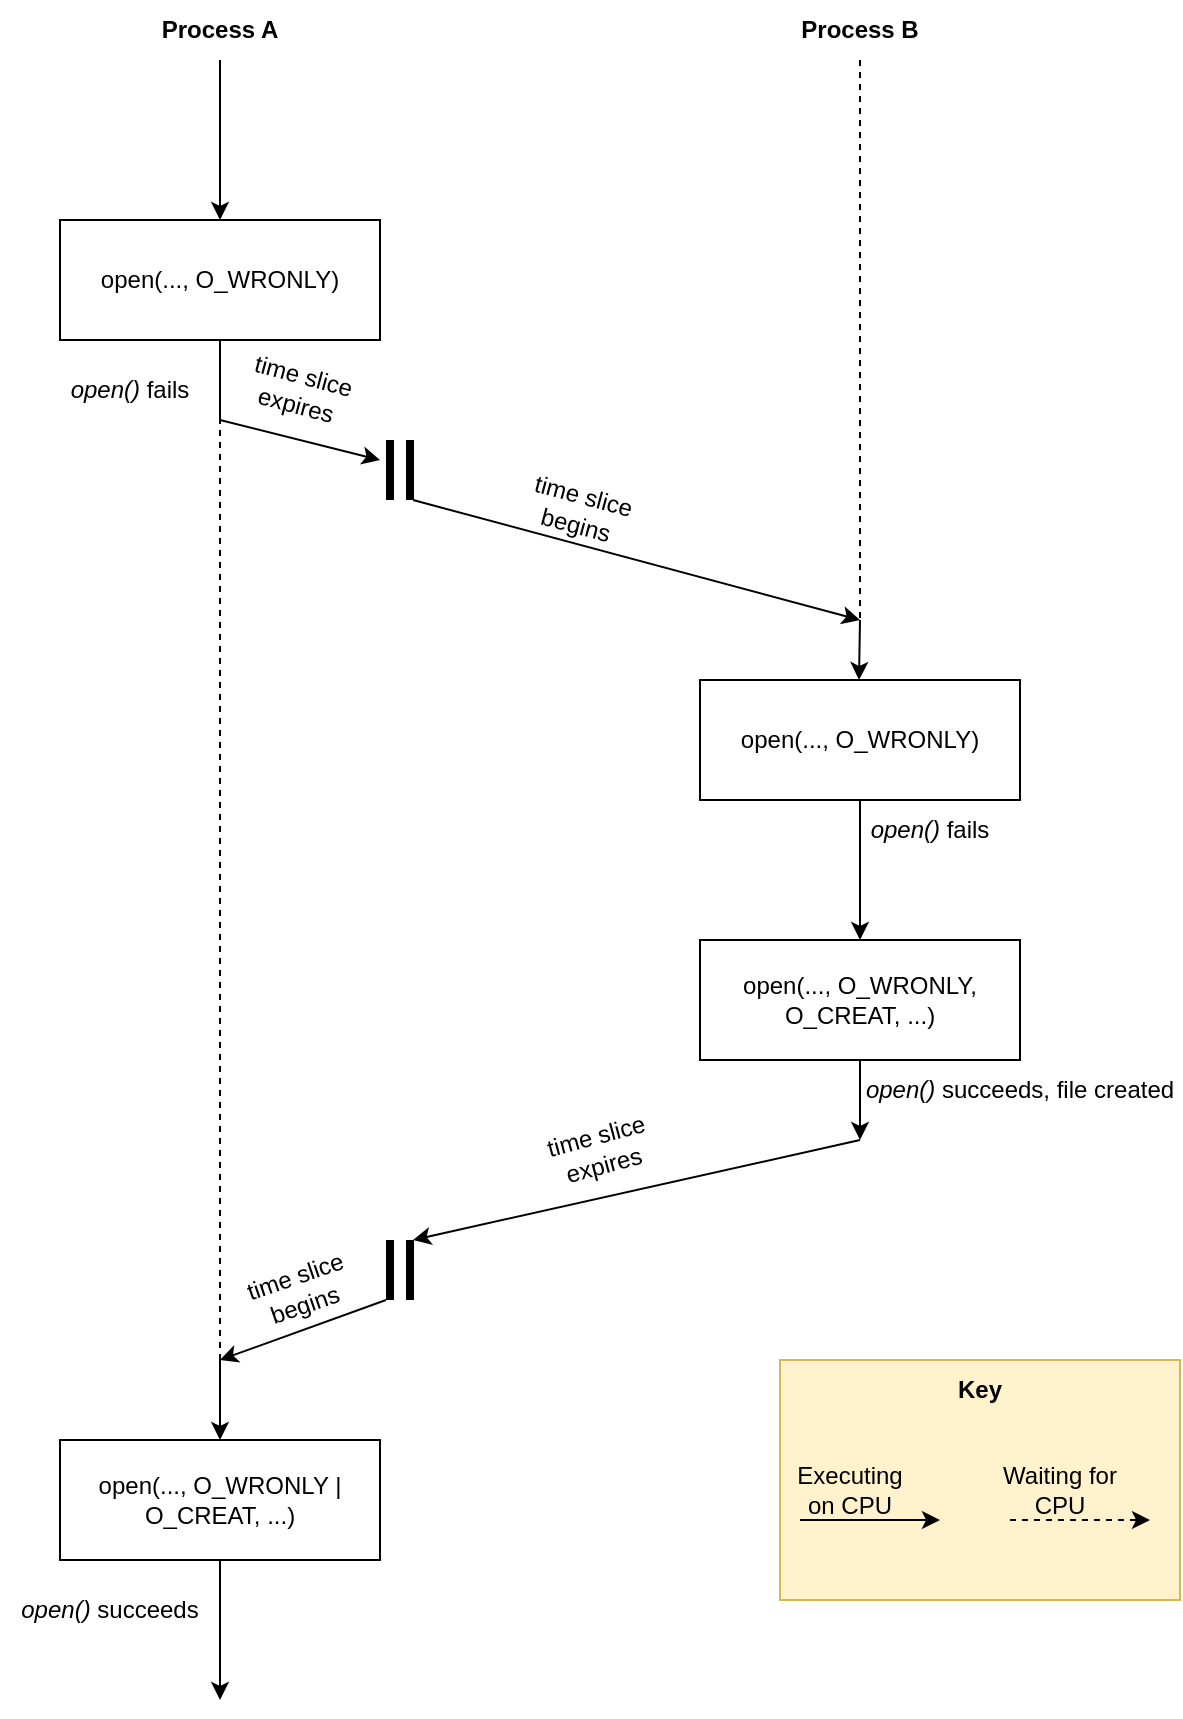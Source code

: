 <mxfile version="26.2.13">
  <diagram name="Page-1" id="hlFOgl3-TgYL9aEP3E_z">
    <mxGraphModel dx="909" dy="1090" grid="1" gridSize="10" guides="1" tooltips="1" connect="1" arrows="1" fold="1" page="1" pageScale="1" pageWidth="850" pageHeight="1100" math="0" shadow="0">
      <root>
        <mxCell id="0" />
        <mxCell id="1" parent="0" />
        <mxCell id="XuncGddxL_9eA5GHvT-P-38" value="" style="rounded=0;whiteSpace=wrap;html=1;fillColor=#fff2cc;strokeColor=#d6b656;" vertex="1" parent="1">
          <mxGeometry x="480" y="730" width="200" height="120" as="geometry" />
        </mxCell>
        <mxCell id="XuncGddxL_9eA5GHvT-P-2" value="open(..., O_WRONLY)" style="rounded=0;whiteSpace=wrap;html=1;" vertex="1" parent="1">
          <mxGeometry x="120" y="160" width="160" height="60" as="geometry" />
        </mxCell>
        <mxCell id="XuncGddxL_9eA5GHvT-P-3" value="open(..., O_WRONLY | O_CREAT, ...)" style="rounded=0;whiteSpace=wrap;html=1;" vertex="1" parent="1">
          <mxGeometry x="120" y="770" width="160" height="60" as="geometry" />
        </mxCell>
        <mxCell id="XuncGddxL_9eA5GHvT-P-5" value="" style="endArrow=none;html=1;rounded=0;entryX=0.5;entryY=1;entryDx=0;entryDy=0;" edge="1" parent="1" target="XuncGddxL_9eA5GHvT-P-2">
          <mxGeometry width="50" height="50" relative="1" as="geometry">
            <mxPoint x="200" y="260" as="sourcePoint" />
            <mxPoint x="530" y="290" as="targetPoint" />
          </mxGeometry>
        </mxCell>
        <mxCell id="XuncGddxL_9eA5GHvT-P-18" style="edgeStyle=orthogonalEdgeStyle;rounded=0;orthogonalLoop=1;jettySize=auto;html=1;exitX=0.5;exitY=1;exitDx=0;exitDy=0;entryX=0.5;entryY=0;entryDx=0;entryDy=0;" edge="1" parent="1" source="XuncGddxL_9eA5GHvT-P-7" target="XuncGddxL_9eA5GHvT-P-8">
          <mxGeometry relative="1" as="geometry" />
        </mxCell>
        <mxCell id="XuncGddxL_9eA5GHvT-P-7" value="open(..., O_WRONLY)" style="rounded=0;whiteSpace=wrap;html=1;" vertex="1" parent="1">
          <mxGeometry x="440" y="390" width="160" height="60" as="geometry" />
        </mxCell>
        <mxCell id="XuncGddxL_9eA5GHvT-P-8" value="open(..., O_WRONLY, O_CREAT, ...)" style="rounded=0;whiteSpace=wrap;html=1;" vertex="1" parent="1">
          <mxGeometry x="440" y="520" width="160" height="60" as="geometry" />
        </mxCell>
        <mxCell id="XuncGddxL_9eA5GHvT-P-9" value="" style="endArrow=classic;html=1;rounded=0;" edge="1" parent="1">
          <mxGeometry width="50" height="50" relative="1" as="geometry">
            <mxPoint x="200" y="260" as="sourcePoint" />
            <mxPoint x="280" y="280" as="targetPoint" />
          </mxGeometry>
        </mxCell>
        <mxCell id="XuncGddxL_9eA5GHvT-P-10" value="time slice expires" style="text;html=1;align=center;verticalAlign=middle;whiteSpace=wrap;rounded=0;rotation=15;" vertex="1" parent="1">
          <mxGeometry x="210" y="230" width="60" height="30" as="geometry" />
        </mxCell>
        <mxCell id="XuncGddxL_9eA5GHvT-P-11" value="" style="line;strokeWidth=4;direction=south;html=1;perimeter=backbonePerimeter;points=[];outlineConnect=0;" vertex="1" parent="1">
          <mxGeometry x="280" y="270" width="10" height="30" as="geometry" />
        </mxCell>
        <mxCell id="XuncGddxL_9eA5GHvT-P-12" value="" style="line;strokeWidth=4;direction=south;html=1;perimeter=backbonePerimeter;points=[];outlineConnect=0;" vertex="1" parent="1">
          <mxGeometry x="290" y="270" width="10" height="30" as="geometry" />
        </mxCell>
        <mxCell id="XuncGddxL_9eA5GHvT-P-13" value="" style="endArrow=classic;html=1;rounded=0;" edge="1" parent="1">
          <mxGeometry width="50" height="50" relative="1" as="geometry">
            <mxPoint x="520" y="360" as="sourcePoint" />
            <mxPoint x="519.5" y="390" as="targetPoint" />
          </mxGeometry>
        </mxCell>
        <mxCell id="XuncGddxL_9eA5GHvT-P-14" value="" style="endArrow=none;html=1;rounded=0;dashed=1;" edge="1" parent="1">
          <mxGeometry width="50" height="50" relative="1" as="geometry">
            <mxPoint x="520" y="80" as="sourcePoint" />
            <mxPoint x="520" y="360" as="targetPoint" />
          </mxGeometry>
        </mxCell>
        <mxCell id="XuncGddxL_9eA5GHvT-P-15" value="&lt;b&gt;Process B&lt;/b&gt;" style="text;html=1;align=center;verticalAlign=middle;whiteSpace=wrap;rounded=0;" vertex="1" parent="1">
          <mxGeometry x="485" y="50" width="70" height="30" as="geometry" />
        </mxCell>
        <mxCell id="XuncGddxL_9eA5GHvT-P-16" value="" style="endArrow=classic;html=1;rounded=0;" edge="1" parent="1" source="XuncGddxL_9eA5GHvT-P-12">
          <mxGeometry width="50" height="50" relative="1" as="geometry">
            <mxPoint x="320" y="360" as="sourcePoint" />
            <mxPoint x="520" y="360" as="targetPoint" />
          </mxGeometry>
        </mxCell>
        <mxCell id="XuncGddxL_9eA5GHvT-P-17" value="time slice begins" style="text;html=1;align=center;verticalAlign=middle;whiteSpace=wrap;rounded=0;rotation=15;" vertex="1" parent="1">
          <mxGeometry x="350" y="290" width="60" height="30" as="geometry" />
        </mxCell>
        <mxCell id="XuncGddxL_9eA5GHvT-P-19" value="" style="endArrow=none;html=1;rounded=0;dashed=1;" edge="1" parent="1">
          <mxGeometry width="50" height="50" relative="1" as="geometry">
            <mxPoint x="200" y="730" as="sourcePoint" />
            <mxPoint x="200" y="260" as="targetPoint" />
          </mxGeometry>
        </mxCell>
        <mxCell id="XuncGddxL_9eA5GHvT-P-20" value="" style="endArrow=classic;html=1;rounded=0;entryX=0.5;entryY=0;entryDx=0;entryDy=0;" edge="1" parent="1" target="XuncGddxL_9eA5GHvT-P-3">
          <mxGeometry width="50" height="50" relative="1" as="geometry">
            <mxPoint x="200" y="730" as="sourcePoint" />
            <mxPoint x="330" y="370" as="targetPoint" />
          </mxGeometry>
        </mxCell>
        <mxCell id="XuncGddxL_9eA5GHvT-P-21" value="" style="endArrow=classic;html=1;rounded=0;exitX=0.5;exitY=1;exitDx=0;exitDy=0;" edge="1" parent="1" source="XuncGddxL_9eA5GHvT-P-8">
          <mxGeometry width="50" height="50" relative="1" as="geometry">
            <mxPoint x="360" y="360" as="sourcePoint" />
            <mxPoint x="520" y="620" as="targetPoint" />
          </mxGeometry>
        </mxCell>
        <mxCell id="XuncGddxL_9eA5GHvT-P-22" value="" style="line;strokeWidth=4;direction=south;html=1;perimeter=backbonePerimeter;points=[];outlineConnect=0;" vertex="1" parent="1">
          <mxGeometry x="280" y="670" width="10" height="30" as="geometry" />
        </mxCell>
        <mxCell id="XuncGddxL_9eA5GHvT-P-23" value="" style="line;strokeWidth=4;direction=south;html=1;perimeter=backbonePerimeter;points=[];outlineConnect=0;" vertex="1" parent="1">
          <mxGeometry x="290" y="670" width="10" height="30" as="geometry" />
        </mxCell>
        <mxCell id="XuncGddxL_9eA5GHvT-P-24" value="" style="endArrow=classic;html=1;rounded=0;" edge="1" parent="1" target="XuncGddxL_9eA5GHvT-P-23">
          <mxGeometry width="50" height="50" relative="1" as="geometry">
            <mxPoint x="520" y="620" as="sourcePoint" />
            <mxPoint x="410" y="310" as="targetPoint" />
          </mxGeometry>
        </mxCell>
        <mxCell id="XuncGddxL_9eA5GHvT-P-25" value="" style="endArrow=classic;html=1;rounded=0;" edge="1" parent="1" source="XuncGddxL_9eA5GHvT-P-22">
          <mxGeometry width="50" height="50" relative="1" as="geometry">
            <mxPoint x="280" y="620" as="sourcePoint" />
            <mxPoint x="200" y="730" as="targetPoint" />
          </mxGeometry>
        </mxCell>
        <mxCell id="XuncGddxL_9eA5GHvT-P-26" value="time slice begins" style="text;html=1;align=center;verticalAlign=middle;whiteSpace=wrap;rounded=0;rotation=-19;" vertex="1" parent="1">
          <mxGeometry x="210" y="680" width="60" height="30" as="geometry" />
        </mxCell>
        <mxCell id="XuncGddxL_9eA5GHvT-P-27" value="time slice expires" style="text;html=1;align=center;verticalAlign=middle;whiteSpace=wrap;rounded=0;rotation=-15;" vertex="1" parent="1">
          <mxGeometry x="360" y="610" width="60" height="30" as="geometry" />
        </mxCell>
        <mxCell id="XuncGddxL_9eA5GHvT-P-28" value="&lt;i&gt;open() &lt;/i&gt;fails" style="text;html=1;align=center;verticalAlign=middle;whiteSpace=wrap;rounded=0;" vertex="1" parent="1">
          <mxGeometry x="120" y="230" width="70" height="30" as="geometry" />
        </mxCell>
        <mxCell id="XuncGddxL_9eA5GHvT-P-29" value="&lt;i&gt;open() &lt;/i&gt;fails" style="text;html=1;align=center;verticalAlign=middle;whiteSpace=wrap;rounded=0;" vertex="1" parent="1">
          <mxGeometry x="520" y="450" width="70" height="30" as="geometry" />
        </mxCell>
        <mxCell id="XuncGddxL_9eA5GHvT-P-30" value="&lt;i&gt;open() &lt;/i&gt;succeeds, file created" style="text;html=1;align=center;verticalAlign=middle;whiteSpace=wrap;rounded=0;" vertex="1" parent="1">
          <mxGeometry x="520" y="580" width="160" height="30" as="geometry" />
        </mxCell>
        <mxCell id="XuncGddxL_9eA5GHvT-P-31" value="&lt;i&gt;open() &lt;/i&gt;succeeds" style="text;html=1;align=center;verticalAlign=middle;whiteSpace=wrap;rounded=0;" vertex="1" parent="1">
          <mxGeometry x="90" y="840" width="110" height="30" as="geometry" />
        </mxCell>
        <mxCell id="XuncGddxL_9eA5GHvT-P-32" value="" style="endArrow=classic;html=1;rounded=0;exitX=0.5;exitY=1;exitDx=0;exitDy=0;" edge="1" parent="1" source="XuncGddxL_9eA5GHvT-P-3">
          <mxGeometry width="50" height="50" relative="1" as="geometry">
            <mxPoint x="390" y="670" as="sourcePoint" />
            <mxPoint x="200" y="900" as="targetPoint" />
          </mxGeometry>
        </mxCell>
        <mxCell id="XuncGddxL_9eA5GHvT-P-34" value="" style="endArrow=classic;html=1;rounded=0;exitX=0.111;exitY=0.818;exitDx=0;exitDy=0;exitPerimeter=0;" edge="1" parent="1">
          <mxGeometry width="50" height="50" relative="1" as="geometry">
            <mxPoint x="489.98" y="809.98" as="sourcePoint" />
            <mxPoint x="560" y="810" as="targetPoint" />
          </mxGeometry>
        </mxCell>
        <mxCell id="XuncGddxL_9eA5GHvT-P-35" value="Executing on CPU" style="text;html=1;align=center;verticalAlign=middle;whiteSpace=wrap;rounded=0;" vertex="1" parent="1">
          <mxGeometry x="485" y="780" width="60" height="30" as="geometry" />
        </mxCell>
        <mxCell id="XuncGddxL_9eA5GHvT-P-36" value="" style="endArrow=classic;html=1;rounded=0;exitX=0.111;exitY=0.818;exitDx=0;exitDy=0;exitPerimeter=0;dashed=1;" edge="1" parent="1">
          <mxGeometry width="50" height="50" relative="1" as="geometry">
            <mxPoint x="594.98" y="809.98" as="sourcePoint" />
            <mxPoint x="665" y="810" as="targetPoint" />
          </mxGeometry>
        </mxCell>
        <mxCell id="XuncGddxL_9eA5GHvT-P-37" value="Waiting for CPU" style="text;html=1;align=center;verticalAlign=middle;whiteSpace=wrap;rounded=0;" vertex="1" parent="1">
          <mxGeometry x="590" y="780" width="60" height="30" as="geometry" />
        </mxCell>
        <mxCell id="XuncGddxL_9eA5GHvT-P-39" value="&lt;b&gt;Key&lt;/b&gt;" style="text;html=1;align=center;verticalAlign=middle;whiteSpace=wrap;rounded=0;" vertex="1" parent="1">
          <mxGeometry x="550" y="730" width="60" height="30" as="geometry" />
        </mxCell>
        <mxCell id="XuncGddxL_9eA5GHvT-P-40" value="" style="endArrow=classic;html=1;rounded=0;entryX=0.5;entryY=0;entryDx=0;entryDy=0;" edge="1" parent="1" target="XuncGddxL_9eA5GHvT-P-2">
          <mxGeometry width="50" height="50" relative="1" as="geometry">
            <mxPoint x="200" y="80" as="sourcePoint" />
            <mxPoint x="390" y="470" as="targetPoint" />
          </mxGeometry>
        </mxCell>
        <mxCell id="XuncGddxL_9eA5GHvT-P-41" value="&lt;b&gt;Process A&lt;/b&gt;" style="text;html=1;align=center;verticalAlign=middle;whiteSpace=wrap;rounded=0;" vertex="1" parent="1">
          <mxGeometry x="165" y="50" width="70" height="30" as="geometry" />
        </mxCell>
      </root>
    </mxGraphModel>
  </diagram>
</mxfile>
